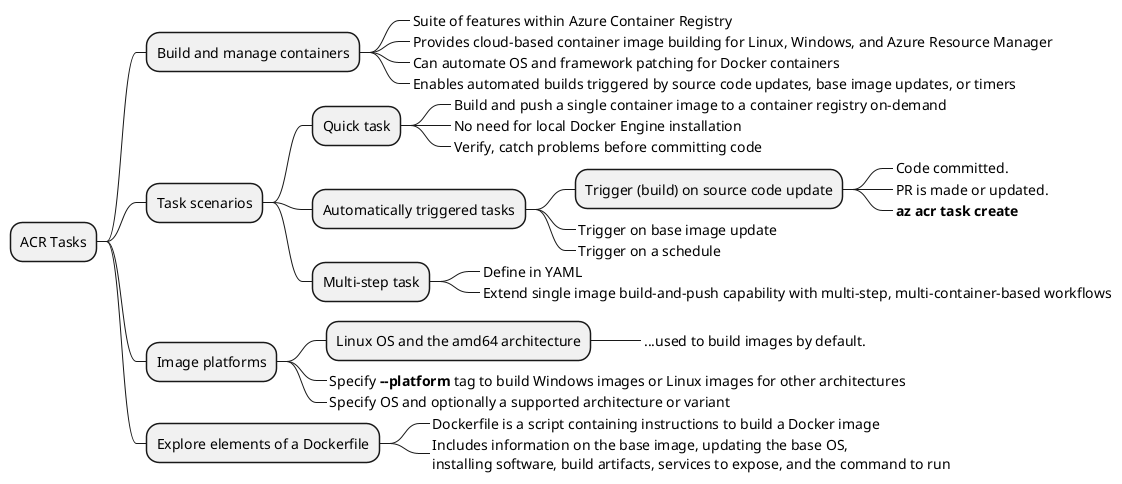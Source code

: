 @startmindmap
* ACR Tasks
** Build and manage containers
***_ Suite of features within Azure Container Registry
***_ Provides cloud-based container image building for Linux, Windows, and Azure Resource Manager
***_ Can automate OS and framework patching for Docker containers
***_ Enables automated builds triggered by source code updates, base image updates, or timers
** Task scenarios
*** Quick task
****_ Build and push a single container image to a container registry on-demand
****_ No need for local Docker Engine installation
****_ Verify, catch problems before committing code
*** Automatically triggered tasks
**** Trigger (build) on source code update
*****_ Code committed.
*****_ PR is made or updated.
*****_ **az acr task create**
****_ Trigger on base image update
****_ Trigger on a schedule
 
*** Multi-step task
****_ Define in YAML
****_ Extend single image build-and-push capability with multi-step, multi-container-based workflows

** Image platforms
*** Linux OS and the amd64 architecture
****_ ...used to build images by default.
***_ Specify **--platform** tag to build Windows images or Linux images for other architectures
***_ Specify OS and optionally a supported architecture or variant
** Explore elements of a Dockerfile
***_ Dockerfile is a script containing instructions to build a Docker image
***_ Includes information on the base image, updating the base OS,\ninstalling software, build artifacts, services to expose, and the command to run
@endmindmap
